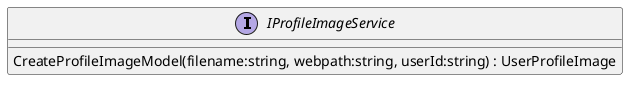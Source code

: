 @startuml
interface IProfileImageService {
    CreateProfileImageModel(filename:string, webpath:string, userId:string) : UserProfileImage
}
@enduml
